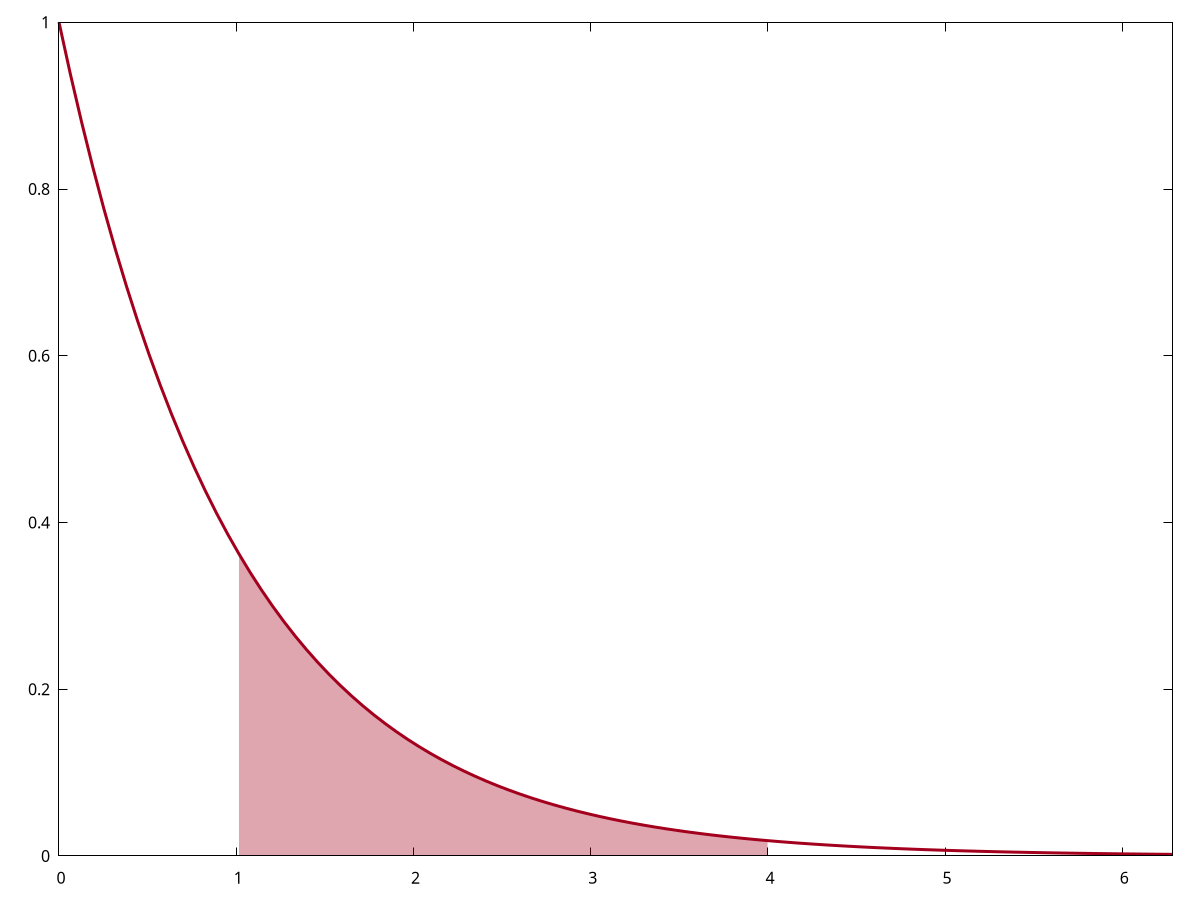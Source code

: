 set samples 100
set xrange [0:2*pi]
f(x) = exp(-x)
set linetype 1 lc rgb '#A3001E'

set style fill transparent solid 0.35 noborder
filter(x,min,max) = (x > min && x < max) ? x : 1/0
plot '+' using (filter($1, 1, 4)):(f($1)) with filledcurves x1 lt 1 notitle,\
''  using 1:(f($1)) with lines lw 3 lt 1 title ''


